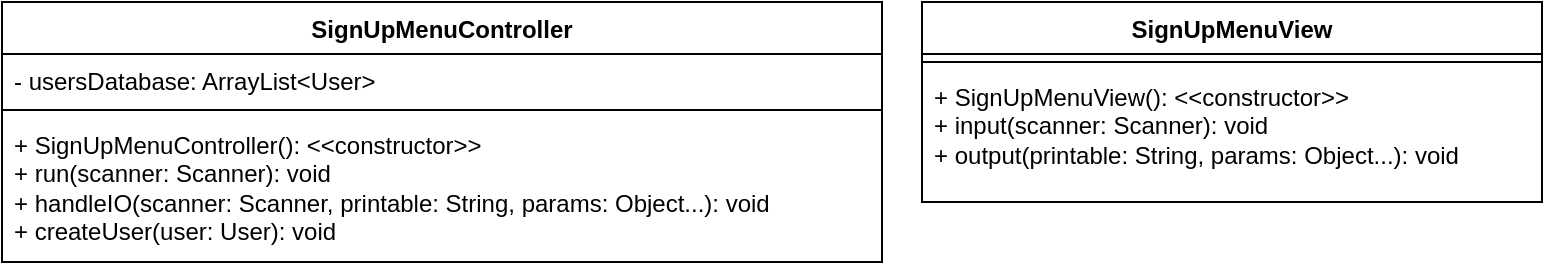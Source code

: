 <mxfile version="21.1.4" type="device">
  <diagram name="Page-1" id="KibnWhc6dsqWj8oqH3mI">
    <mxGraphModel dx="1050" dy="483" grid="1" gridSize="10" guides="1" tooltips="1" connect="1" arrows="1" fold="1" page="1" pageScale="1" pageWidth="1169" pageHeight="827" math="0" shadow="0">
      <root>
        <mxCell id="0" />
        <mxCell id="1" parent="0" />
        <mxCell id="qkIZIHoqZtznd3fQmHG1-6" value="SignUpMenuController" style="swimlane;fontStyle=1;align=center;verticalAlign=top;childLayout=stackLayout;horizontal=1;startSize=26;horizontalStack=0;resizeParent=1;resizeParentMax=0;resizeLast=0;collapsible=1;marginBottom=0;whiteSpace=wrap;html=1;" vertex="1" parent="1">
          <mxGeometry x="150" y="60" width="440" height="130" as="geometry" />
        </mxCell>
        <mxCell id="qkIZIHoqZtznd3fQmHG1-7" value="- usersDatabase: ArrayList&amp;lt;User&amp;gt;" style="text;strokeColor=none;fillColor=none;align=left;verticalAlign=top;spacingLeft=4;spacingRight=4;overflow=hidden;rotatable=0;points=[[0,0.5],[1,0.5]];portConstraint=eastwest;whiteSpace=wrap;html=1;" vertex="1" parent="qkIZIHoqZtznd3fQmHG1-6">
          <mxGeometry y="26" width="440" height="24" as="geometry" />
        </mxCell>
        <mxCell id="qkIZIHoqZtznd3fQmHG1-8" value="" style="line;strokeWidth=1;fillColor=none;align=left;verticalAlign=middle;spacingTop=-1;spacingLeft=3;spacingRight=3;rotatable=0;labelPosition=right;points=[];portConstraint=eastwest;strokeColor=inherit;" vertex="1" parent="qkIZIHoqZtznd3fQmHG1-6">
          <mxGeometry y="50" width="440" height="8" as="geometry" />
        </mxCell>
        <mxCell id="qkIZIHoqZtznd3fQmHG1-9" value="+ SignUpMenuController(): &amp;lt;&amp;lt;constructor&amp;gt;&amp;gt;&lt;br&gt;+ run(scanner: Scanner): void&lt;br&gt;+ handleIO(scanner: Scanner,&amp;nbsp;printable: String, params: Object...): void&lt;br&gt;+ createUser(user: User): void" style="text;strokeColor=none;fillColor=none;align=left;verticalAlign=top;spacingLeft=4;spacingRight=4;overflow=hidden;rotatable=0;points=[[0,0.5],[1,0.5]];portConstraint=eastwest;whiteSpace=wrap;html=1;" vertex="1" parent="qkIZIHoqZtznd3fQmHG1-6">
          <mxGeometry y="58" width="440" height="72" as="geometry" />
        </mxCell>
        <mxCell id="qkIZIHoqZtznd3fQmHG1-10" value="SignUpMenuView" style="swimlane;fontStyle=1;align=center;verticalAlign=top;childLayout=stackLayout;horizontal=1;startSize=26;horizontalStack=0;resizeParent=1;resizeParentMax=0;resizeLast=0;collapsible=1;marginBottom=0;whiteSpace=wrap;html=1;" vertex="1" parent="1">
          <mxGeometry x="610" y="60" width="310" height="100" as="geometry" />
        </mxCell>
        <mxCell id="qkIZIHoqZtznd3fQmHG1-11" value="" style="line;strokeWidth=1;fillColor=none;align=left;verticalAlign=middle;spacingTop=-1;spacingLeft=3;spacingRight=3;rotatable=0;labelPosition=right;points=[];portConstraint=eastwest;strokeColor=inherit;" vertex="1" parent="qkIZIHoqZtznd3fQmHG1-10">
          <mxGeometry y="26" width="310" height="8" as="geometry" />
        </mxCell>
        <mxCell id="qkIZIHoqZtznd3fQmHG1-12" value="+ SignUpMenuView(): &amp;lt;&amp;lt;constructor&amp;gt;&amp;gt;&lt;br&gt;+ input(scanner: Scanner): void&lt;br&gt;+ output(printable: String, params: Object...): void" style="text;strokeColor=none;fillColor=none;align=left;verticalAlign=top;spacingLeft=4;spacingRight=4;overflow=hidden;rotatable=0;points=[[0,0.5],[1,0.5]];portConstraint=eastwest;whiteSpace=wrap;html=1;" vertex="1" parent="qkIZIHoqZtznd3fQmHG1-10">
          <mxGeometry y="34" width="310" height="66" as="geometry" />
        </mxCell>
      </root>
    </mxGraphModel>
  </diagram>
</mxfile>
